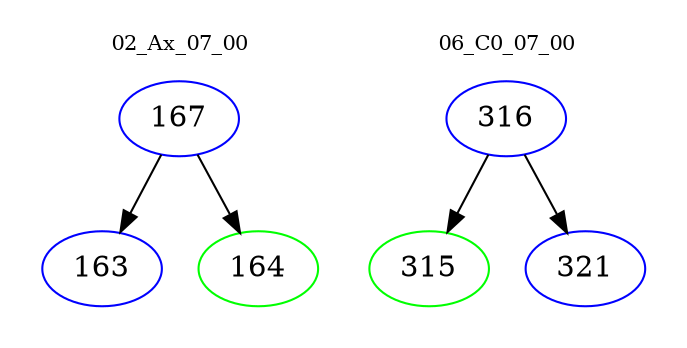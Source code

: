 digraph{
subgraph cluster_0 {
color = white
label = "02_Ax_07_00";
fontsize=10;
T0_167 [label="167", color="blue"]
T0_167 -> T0_163 [color="black"]
T0_163 [label="163", color="blue"]
T0_167 -> T0_164 [color="black"]
T0_164 [label="164", color="green"]
}
subgraph cluster_1 {
color = white
label = "06_C0_07_00";
fontsize=10;
T1_316 [label="316", color="blue"]
T1_316 -> T1_315 [color="black"]
T1_315 [label="315", color="green"]
T1_316 -> T1_321 [color="black"]
T1_321 [label="321", color="blue"]
}
}
